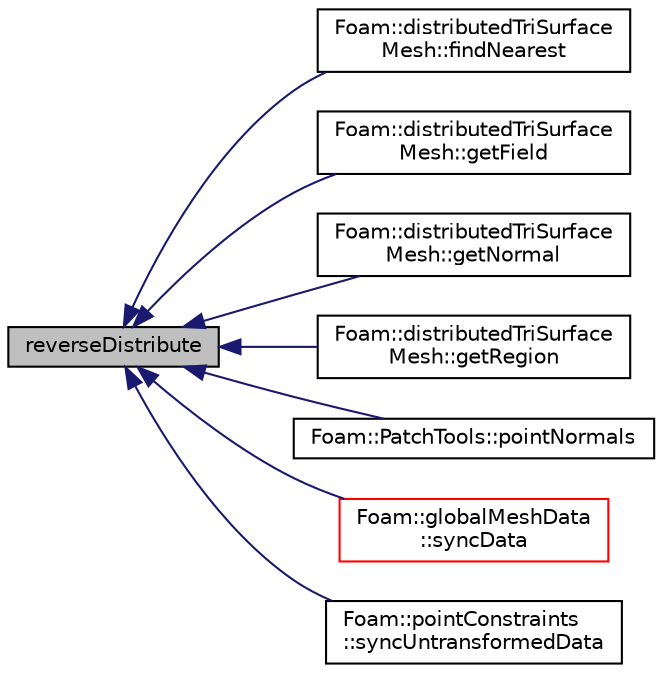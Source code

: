 digraph "reverseDistribute"
{
  bgcolor="transparent";
  edge [fontname="Helvetica",fontsize="10",labelfontname="Helvetica",labelfontsize="10"];
  node [fontname="Helvetica",fontsize="10",shape=record];
  rankdir="LR";
  Node1 [label="reverseDistribute",height=0.2,width=0.4,color="black", fillcolor="grey75", style="filled" fontcolor="black"];
  Node1 -> Node2 [dir="back",color="midnightblue",fontsize="10",style="solid",fontname="Helvetica"];
  Node2 [label="Foam::distributedTriSurface\lMesh::findNearest",height=0.2,width=0.4,color="black",URL="$classFoam_1_1distributedTriSurfaceMesh.html#a69bcd34d73a8f4c3073df951738cfc2a",tooltip="Find the nearest locations for the supplied points to a. "];
  Node1 -> Node3 [dir="back",color="midnightblue",fontsize="10",style="solid",fontname="Helvetica"];
  Node3 [label="Foam::distributedTriSurface\lMesh::getField",height=0.2,width=0.4,color="black",URL="$classFoam_1_1distributedTriSurfaceMesh.html#a95e7ab4eb08b2aa21eea8803448f1c34",tooltip="WIP. From a set of hits (points and. "];
  Node1 -> Node4 [dir="back",color="midnightblue",fontsize="10",style="solid",fontname="Helvetica"];
  Node4 [label="Foam::distributedTriSurface\lMesh::getNormal",height=0.2,width=0.4,color="black",URL="$classFoam_1_1distributedTriSurfaceMesh.html#a502647d85c5dad76c637a7380d92a63d",tooltip="From a set of points and indices get the normal. "];
  Node1 -> Node5 [dir="back",color="midnightblue",fontsize="10",style="solid",fontname="Helvetica"];
  Node5 [label="Foam::distributedTriSurface\lMesh::getRegion",height=0.2,width=0.4,color="black",URL="$classFoam_1_1distributedTriSurfaceMesh.html#aa169783cb670368723f3780399953280",tooltip="From a set of points and indices get the region. "];
  Node1 -> Node6 [dir="back",color="midnightblue",fontsize="10",style="solid",fontname="Helvetica"];
  Node6 [label="Foam::PatchTools::pointNormals",height=0.2,width=0.4,color="black",URL="$classFoam_1_1PatchTools.html#ab60186b13b96788288ecfa924a6950d2"];
  Node1 -> Node7 [dir="back",color="midnightblue",fontsize="10",style="solid",fontname="Helvetica"];
  Node7 [label="Foam::globalMeshData\l::syncData",height=0.2,width=0.4,color="red",URL="$classFoam_1_1globalMeshData.html#a9a349a456d09777614f65131f0e83e5b",tooltip="Helper: synchronise data with transforms. "];
  Node1 -> Node8 [dir="back",color="midnightblue",fontsize="10",style="solid",fontname="Helvetica"];
  Node8 [label="Foam::pointConstraints\l::syncUntransformedData",height=0.2,width=0.4,color="black",URL="$classFoam_1_1pointConstraints.html#a60a2f4543c7dc5c768bd06768d7004c6",tooltip="Helper: sync data on collocated points only. "];
}
